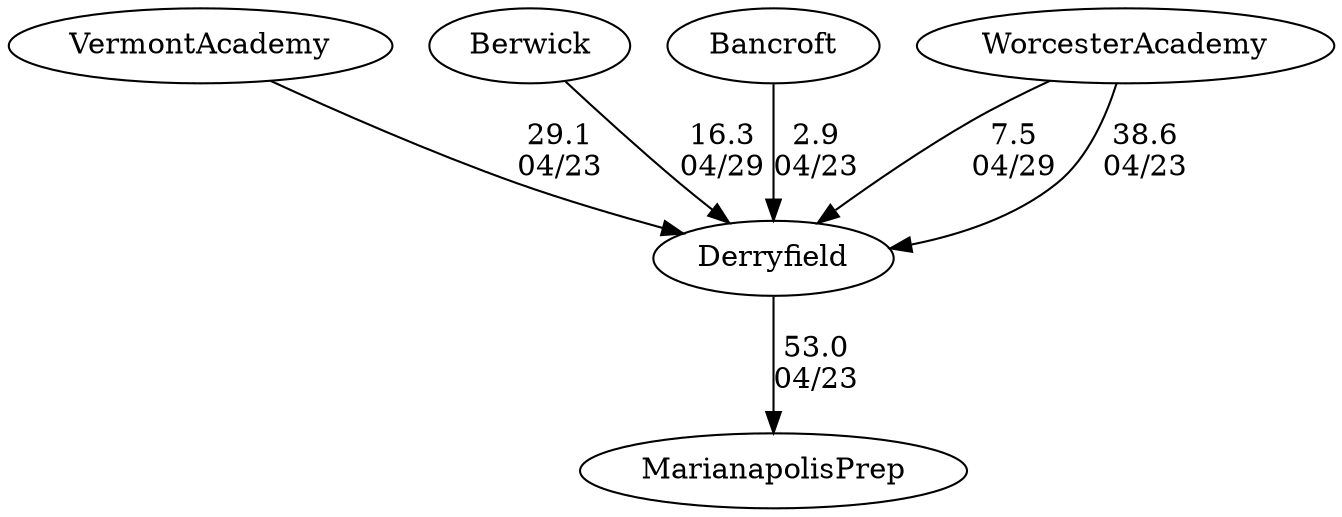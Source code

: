 digraph boys1foursDerryfield {Derryfield [URL="boys1foursDerryfieldDerryfield.html"];VermontAcademy [URL="boys1foursDerryfieldVermontAcademy.html"];Berwick [URL="boys1foursDerryfieldBerwick.html"];Bancroft [URL="boys1foursDerryfieldBancroft.html"];MarianapolisPrep [URL="boys1foursDerryfieldMarianapolisPrep.html"];WorcesterAcademy [URL="boys1foursDerryfieldWorcesterAcademy.html"];Berwick -> Derryfield[label="16.3
04/29", weight="84", tooltip="NEIRA Boys & Girls Fours,Worcester Academy vs Berwick Academy, Derryfield School			
Distance: 1500 Conditions: Overcast, minimal chop, light cross course breeze. Comments: A special thanks to Paul Carabillo for refereeing the race, especially given the weather.
None", URL="http://www.row2k.com/results/resultspage.cfm?UID=FAD05B063C858AB1D7B5356918D34288&cat=5", random="random"]; 
WorcesterAcademy -> Derryfield[label="7.5
04/29", weight="93", tooltip="NEIRA Boys & Girls Fours,Worcester Academy vs Berwick Academy, Derryfield School			
Distance: 1500 Conditions: Overcast, minimal chop, light cross course breeze. Comments: A special thanks to Paul Carabillo for refereeing the race, especially given the weather.
None", URL="http://www.row2k.com/results/resultspage.cfm?UID=FAD05B063C858AB1D7B5356918D34288&cat=5", random="random"]; 
WorcesterAcademy -> Derryfield[label="38.6
04/23", weight="62", tooltip="NEIRA Boys & Girls Fours,Worcester Academy vs. Bancroft, Vermont Academy, Marianapolis Prep, Derryfield			
Distance: 1500 meters Conditions: Overcast with a minimal chop. For all races, a light 5 mph tailwind was present. Comments: In the BV2 event, Worcester Academy's BV2 shell placed first and BV3 shell placed third. 
A special thanks to Paul Carabillo for refereeing the match.
None", URL="http://www.row2k.com/results/resultspage.cfm?UID=0F0DB8DB84CE476062653EC250396511&cat=5", random="random"]; 
VermontAcademy -> Derryfield[label="29.1
04/23", weight="71", tooltip="NEIRA Boys & Girls Fours,Worcester Academy vs. Bancroft, Vermont Academy, Marianapolis Prep, Derryfield			
Distance: 1500 meters Conditions: Overcast with a minimal chop. For all races, a light 5 mph tailwind was present. Comments: In the BV2 event, Worcester Academy's BV2 shell placed first and BV3 shell placed third. 
A special thanks to Paul Carabillo for refereeing the match.
None", URL="http://www.row2k.com/results/resultspage.cfm?UID=0F0DB8DB84CE476062653EC250396511&cat=5", random="random"]; 
Bancroft -> Derryfield[label="2.9
04/23", weight="98", tooltip="NEIRA Boys & Girls Fours,Worcester Academy vs. Bancroft, Vermont Academy, Marianapolis Prep, Derryfield			
Distance: 1500 meters Conditions: Overcast with a minimal chop. For all races, a light 5 mph tailwind was present. Comments: In the BV2 event, Worcester Academy's BV2 shell placed first and BV3 shell placed third. 
A special thanks to Paul Carabillo for refereeing the match.
None", URL="http://www.row2k.com/results/resultspage.cfm?UID=0F0DB8DB84CE476062653EC250396511&cat=5", random="random"]; 
Derryfield -> MarianapolisPrep[label="53.0
04/23", weight="47", tooltip="NEIRA Boys & Girls Fours,Worcester Academy vs. Bancroft, Vermont Academy, Marianapolis Prep, Derryfield			
Distance: 1500 meters Conditions: Overcast with a minimal chop. For all races, a light 5 mph tailwind was present. Comments: In the BV2 event, Worcester Academy's BV2 shell placed first and BV3 shell placed third. 
A special thanks to Paul Carabillo for refereeing the match.
None", URL="http://www.row2k.com/results/resultspage.cfm?UID=0F0DB8DB84CE476062653EC250396511&cat=5", random="random"]}